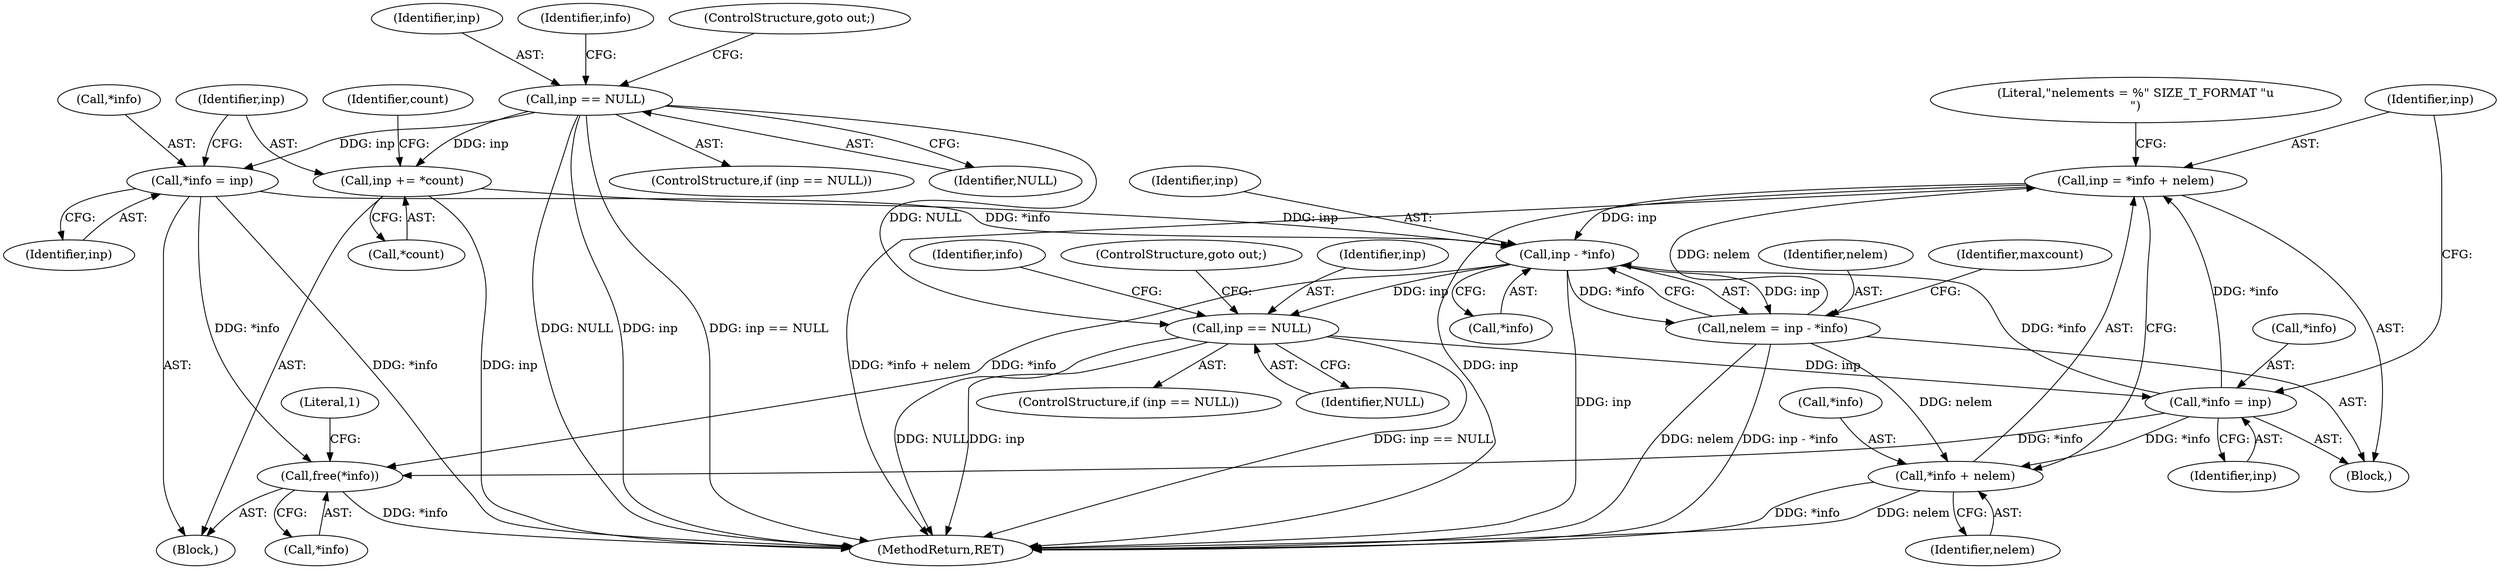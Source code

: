 digraph "0_file_93e063ee374b6a75729df9e7201fb511e47e259d@integer" {
"1000701" [label="(Call,inp = *info + nelem)"];
"1000697" [label="(Call,*info = inp)"];
"1000693" [label="(Call,inp == NULL)"];
"1000674" [label="(Call,inp - *info)"];
"1000226" [label="(Call,inp += *count)"];
"1000218" [label="(Call,inp == NULL)"];
"1000701" [label="(Call,inp = *info + nelem)"];
"1000672" [label="(Call,nelem = inp - *info)"];
"1000222" [label="(Call,*info = inp)"];
"1000703" [label="(Call,*info + nelem)"];
"1000865" [label="(Call,free(*info))"];
"1000698" [label="(Call,*info)"];
"1000219" [label="(Identifier,inp)"];
"1000232" [label="(Identifier,count)"];
"1000223" [label="(Call,*info)"];
"1000866" [label="(Call,*info)"];
"1000871" [label="(MethodReturn,RET)"];
"1000227" [label="(Identifier,inp)"];
"1000222" [label="(Call,*info = inp)"];
"1000218" [label="(Call,inp == NULL)"];
"1000693" [label="(Call,inp == NULL)"];
"1000870" [label="(Literal,1)"];
"1000676" [label="(Call,*info)"];
"1000107" [label="(Block,)"];
"1000703" [label="(Call,*info + nelem)"];
"1000225" [label="(Identifier,inp)"];
"1000672" [label="(Call,nelem = inp - *info)"];
"1000224" [label="(Identifier,info)"];
"1000221" [label="(ControlStructure,goto out;)"];
"1000226" [label="(Call,inp += *count)"];
"1000709" [label="(Literal,\"nelements = %\" SIZE_T_FORMAT \"u\n\")"];
"1000704" [label="(Call,*info)"];
"1000701" [label="(Call,inp = *info + nelem)"];
"1000673" [label="(Identifier,nelem)"];
"1000692" [label="(ControlStructure,if (inp == NULL))"];
"1000670" [label="(Block,)"];
"1000217" [label="(ControlStructure,if (inp == NULL))"];
"1000700" [label="(Identifier,inp)"];
"1000695" [label="(Identifier,NULL)"];
"1000694" [label="(Identifier,inp)"];
"1000220" [label="(Identifier,NULL)"];
"1000228" [label="(Call,*count)"];
"1000682" [label="(Identifier,maxcount)"];
"1000699" [label="(Identifier,info)"];
"1000697" [label="(Call,*info = inp)"];
"1000865" [label="(Call,free(*info))"];
"1000696" [label="(ControlStructure,goto out;)"];
"1000675" [label="(Identifier,inp)"];
"1000702" [label="(Identifier,inp)"];
"1000674" [label="(Call,inp - *info)"];
"1000706" [label="(Identifier,nelem)"];
"1000701" -> "1000670"  [label="AST: "];
"1000701" -> "1000703"  [label="CFG: "];
"1000702" -> "1000701"  [label="AST: "];
"1000703" -> "1000701"  [label="AST: "];
"1000709" -> "1000701"  [label="CFG: "];
"1000701" -> "1000871"  [label="DDG: inp"];
"1000701" -> "1000871"  [label="DDG: *info + nelem"];
"1000701" -> "1000674"  [label="DDG: inp"];
"1000697" -> "1000701"  [label="DDG: *info"];
"1000672" -> "1000701"  [label="DDG: nelem"];
"1000697" -> "1000670"  [label="AST: "];
"1000697" -> "1000700"  [label="CFG: "];
"1000698" -> "1000697"  [label="AST: "];
"1000700" -> "1000697"  [label="AST: "];
"1000702" -> "1000697"  [label="CFG: "];
"1000697" -> "1000674"  [label="DDG: *info"];
"1000693" -> "1000697"  [label="DDG: inp"];
"1000697" -> "1000703"  [label="DDG: *info"];
"1000697" -> "1000865"  [label="DDG: *info"];
"1000693" -> "1000692"  [label="AST: "];
"1000693" -> "1000695"  [label="CFG: "];
"1000694" -> "1000693"  [label="AST: "];
"1000695" -> "1000693"  [label="AST: "];
"1000696" -> "1000693"  [label="CFG: "];
"1000699" -> "1000693"  [label="CFG: "];
"1000693" -> "1000871"  [label="DDG: inp == NULL"];
"1000693" -> "1000871"  [label="DDG: NULL"];
"1000693" -> "1000871"  [label="DDG: inp"];
"1000674" -> "1000693"  [label="DDG: inp"];
"1000218" -> "1000693"  [label="DDG: NULL"];
"1000674" -> "1000672"  [label="AST: "];
"1000674" -> "1000676"  [label="CFG: "];
"1000675" -> "1000674"  [label="AST: "];
"1000676" -> "1000674"  [label="AST: "];
"1000672" -> "1000674"  [label="CFG: "];
"1000674" -> "1000871"  [label="DDG: inp"];
"1000674" -> "1000672"  [label="DDG: inp"];
"1000674" -> "1000672"  [label="DDG: *info"];
"1000226" -> "1000674"  [label="DDG: inp"];
"1000222" -> "1000674"  [label="DDG: *info"];
"1000674" -> "1000865"  [label="DDG: *info"];
"1000226" -> "1000107"  [label="AST: "];
"1000226" -> "1000228"  [label="CFG: "];
"1000227" -> "1000226"  [label="AST: "];
"1000228" -> "1000226"  [label="AST: "];
"1000232" -> "1000226"  [label="CFG: "];
"1000226" -> "1000871"  [label="DDG: inp"];
"1000218" -> "1000226"  [label="DDG: inp"];
"1000218" -> "1000217"  [label="AST: "];
"1000218" -> "1000220"  [label="CFG: "];
"1000219" -> "1000218"  [label="AST: "];
"1000220" -> "1000218"  [label="AST: "];
"1000221" -> "1000218"  [label="CFG: "];
"1000224" -> "1000218"  [label="CFG: "];
"1000218" -> "1000871"  [label="DDG: inp"];
"1000218" -> "1000871"  [label="DDG: inp == NULL"];
"1000218" -> "1000871"  [label="DDG: NULL"];
"1000218" -> "1000222"  [label="DDG: inp"];
"1000672" -> "1000670"  [label="AST: "];
"1000673" -> "1000672"  [label="AST: "];
"1000682" -> "1000672"  [label="CFG: "];
"1000672" -> "1000871"  [label="DDG: inp - *info"];
"1000672" -> "1000871"  [label="DDG: nelem"];
"1000672" -> "1000703"  [label="DDG: nelem"];
"1000222" -> "1000107"  [label="AST: "];
"1000222" -> "1000225"  [label="CFG: "];
"1000223" -> "1000222"  [label="AST: "];
"1000225" -> "1000222"  [label="AST: "];
"1000227" -> "1000222"  [label="CFG: "];
"1000222" -> "1000871"  [label="DDG: *info"];
"1000222" -> "1000865"  [label="DDG: *info"];
"1000703" -> "1000706"  [label="CFG: "];
"1000704" -> "1000703"  [label="AST: "];
"1000706" -> "1000703"  [label="AST: "];
"1000703" -> "1000871"  [label="DDG: nelem"];
"1000703" -> "1000871"  [label="DDG: *info"];
"1000865" -> "1000107"  [label="AST: "];
"1000865" -> "1000866"  [label="CFG: "];
"1000866" -> "1000865"  [label="AST: "];
"1000870" -> "1000865"  [label="CFG: "];
"1000865" -> "1000871"  [label="DDG: *info"];
}
